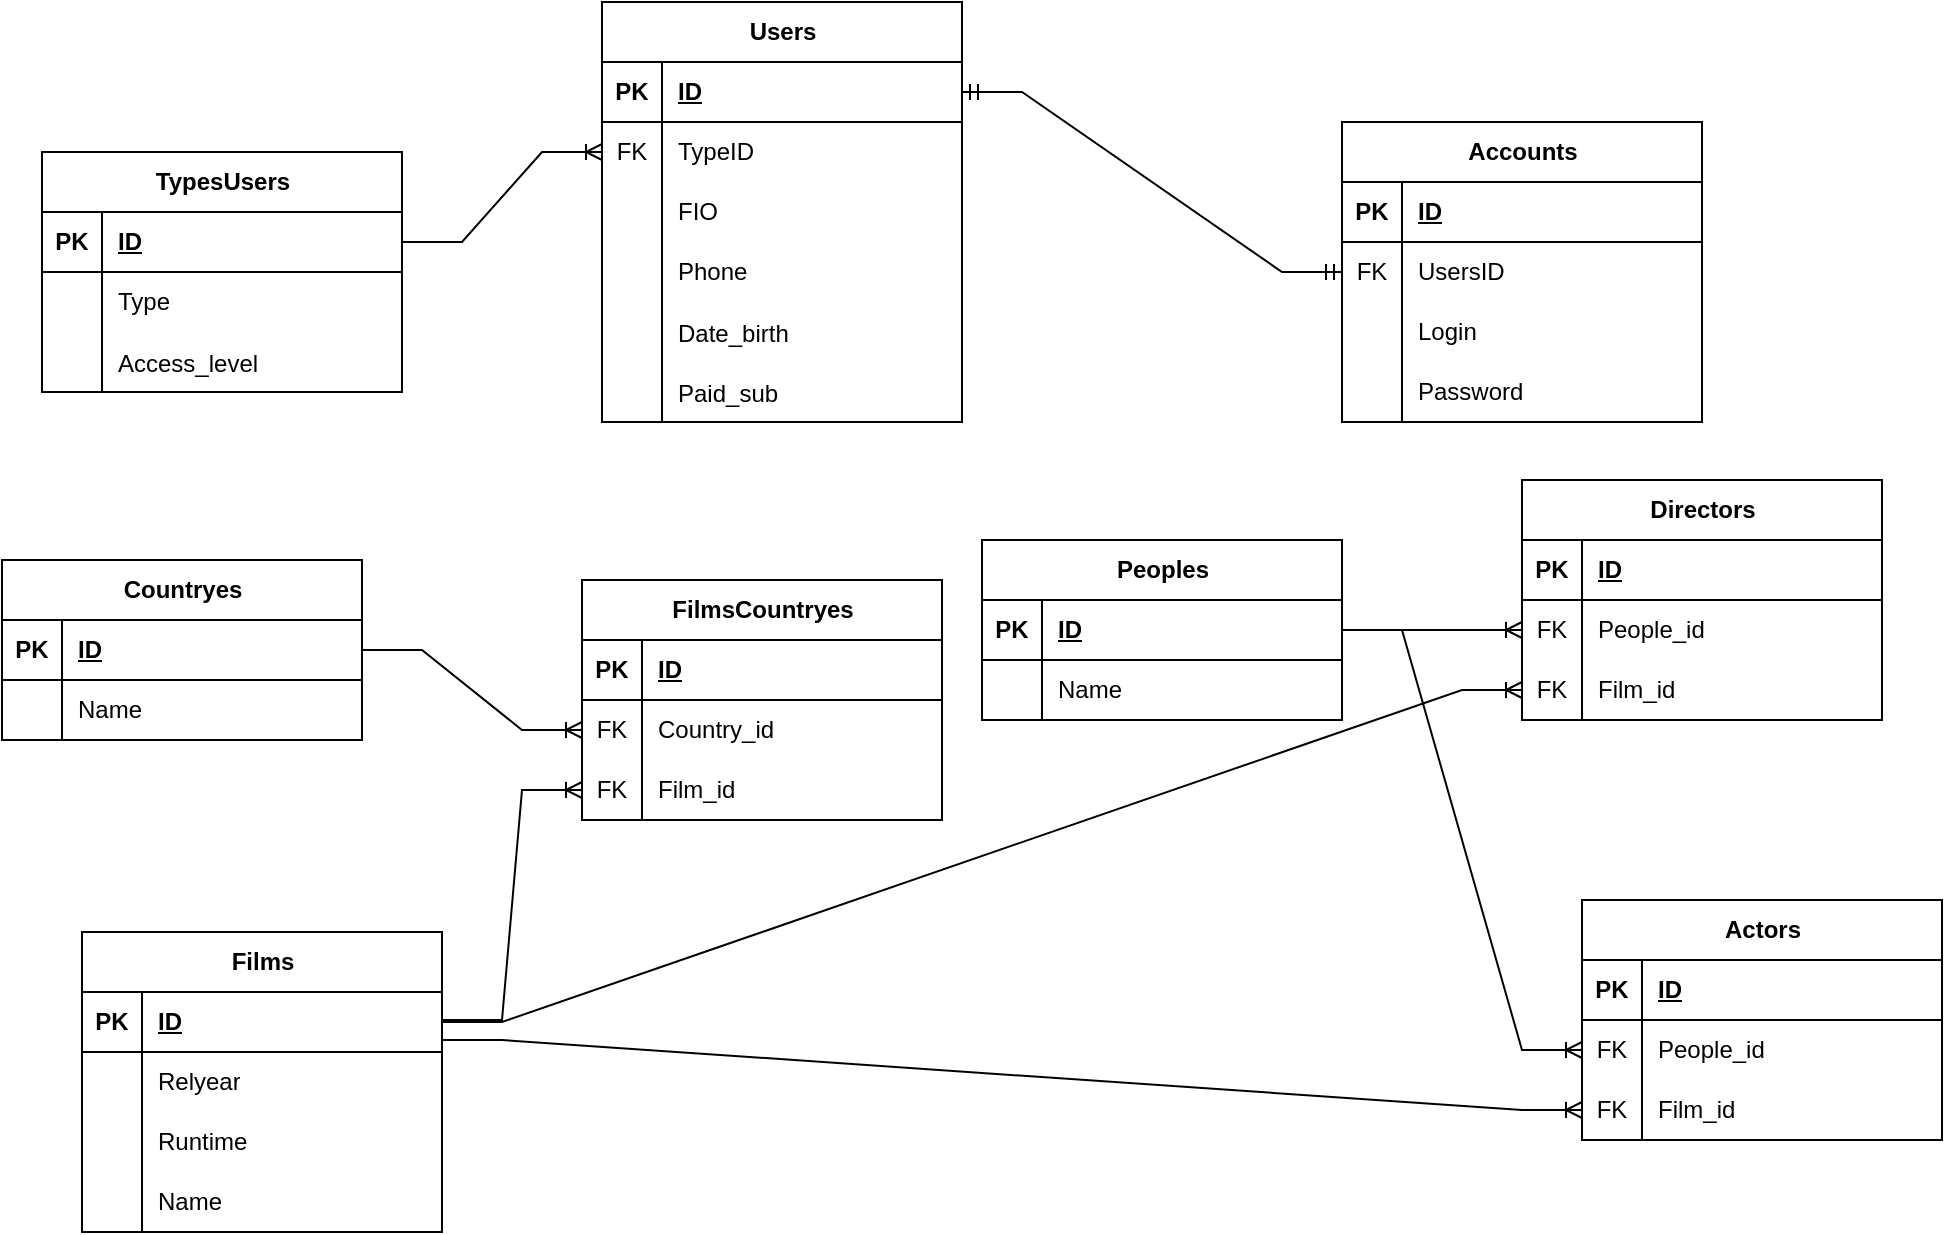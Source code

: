 <mxfile version="22.0.6" type="github">
  <diagram name="Страница — 1" id="HOmjzuUFea5_gv28tBIr">
    <mxGraphModel dx="1829" dy="2921" grid="1" gridSize="10" guides="1" tooltips="1" connect="1" arrows="1" fold="1" page="1" pageScale="1" pageWidth="827" pageHeight="1169" math="0" shadow="0">
      <root>
        <mxCell id="0" />
        <mxCell id="1" parent="0" />
        <mxCell id="DjlAbcjZIZ8MGseLr8q5-1" value="Users" style="shape=table;startSize=30;container=1;collapsible=1;childLayout=tableLayout;fixedRows=1;rowLines=0;fontStyle=1;align=center;resizeLast=1;html=1;" parent="1" vertex="1">
          <mxGeometry x="230" y="-1199" width="180" height="210" as="geometry" />
        </mxCell>
        <mxCell id="DjlAbcjZIZ8MGseLr8q5-2" value="" style="shape=tableRow;horizontal=0;startSize=0;swimlaneHead=0;swimlaneBody=0;fillColor=none;collapsible=0;dropTarget=0;points=[[0,0.5],[1,0.5]];portConstraint=eastwest;top=0;left=0;right=0;bottom=1;" parent="DjlAbcjZIZ8MGseLr8q5-1" vertex="1">
          <mxGeometry y="30" width="180" height="30" as="geometry" />
        </mxCell>
        <mxCell id="DjlAbcjZIZ8MGseLr8q5-3" value="PK" style="shape=partialRectangle;connectable=0;fillColor=none;top=0;left=0;bottom=0;right=0;fontStyle=1;overflow=hidden;whiteSpace=wrap;html=1;" parent="DjlAbcjZIZ8MGseLr8q5-2" vertex="1">
          <mxGeometry width="30" height="30" as="geometry">
            <mxRectangle width="30" height="30" as="alternateBounds" />
          </mxGeometry>
        </mxCell>
        <mxCell id="DjlAbcjZIZ8MGseLr8q5-4" value="ID" style="shape=partialRectangle;connectable=0;fillColor=none;top=0;left=0;bottom=0;right=0;align=left;spacingLeft=6;fontStyle=5;overflow=hidden;whiteSpace=wrap;html=1;" parent="DjlAbcjZIZ8MGseLr8q5-2" vertex="1">
          <mxGeometry x="30" width="150" height="30" as="geometry">
            <mxRectangle width="150" height="30" as="alternateBounds" />
          </mxGeometry>
        </mxCell>
        <mxCell id="DjlAbcjZIZ8MGseLr8q5-66" value="" style="shape=tableRow;horizontal=0;startSize=0;swimlaneHead=0;swimlaneBody=0;fillColor=none;collapsible=0;dropTarget=0;points=[[0,0.5],[1,0.5]];portConstraint=eastwest;top=0;left=0;right=0;bottom=0;" parent="DjlAbcjZIZ8MGseLr8q5-1" vertex="1">
          <mxGeometry y="60" width="180" height="30" as="geometry" />
        </mxCell>
        <mxCell id="DjlAbcjZIZ8MGseLr8q5-67" value="FK" style="shape=partialRectangle;connectable=0;fillColor=none;top=0;left=0;bottom=0;right=0;fontStyle=0;overflow=hidden;whiteSpace=wrap;html=1;" parent="DjlAbcjZIZ8MGseLr8q5-66" vertex="1">
          <mxGeometry width="30" height="30" as="geometry">
            <mxRectangle width="30" height="30" as="alternateBounds" />
          </mxGeometry>
        </mxCell>
        <mxCell id="DjlAbcjZIZ8MGseLr8q5-68" value="TypeID" style="shape=partialRectangle;connectable=0;fillColor=none;top=0;left=0;bottom=0;right=0;align=left;spacingLeft=6;fontStyle=0;overflow=hidden;whiteSpace=wrap;html=1;" parent="DjlAbcjZIZ8MGseLr8q5-66" vertex="1">
          <mxGeometry x="30" width="150" height="30" as="geometry">
            <mxRectangle width="150" height="30" as="alternateBounds" />
          </mxGeometry>
        </mxCell>
        <mxCell id="DjlAbcjZIZ8MGseLr8q5-8" value="" style="shape=tableRow;horizontal=0;startSize=0;swimlaneHead=0;swimlaneBody=0;fillColor=none;collapsible=0;dropTarget=0;points=[[0,0.5],[1,0.5]];portConstraint=eastwest;top=0;left=0;right=0;bottom=0;" parent="DjlAbcjZIZ8MGseLr8q5-1" vertex="1">
          <mxGeometry y="90" width="180" height="30" as="geometry" />
        </mxCell>
        <mxCell id="DjlAbcjZIZ8MGseLr8q5-9" value="" style="shape=partialRectangle;connectable=0;fillColor=none;top=0;left=0;bottom=0;right=0;editable=1;overflow=hidden;whiteSpace=wrap;html=1;" parent="DjlAbcjZIZ8MGseLr8q5-8" vertex="1">
          <mxGeometry width="30" height="30" as="geometry">
            <mxRectangle width="30" height="30" as="alternateBounds" />
          </mxGeometry>
        </mxCell>
        <mxCell id="DjlAbcjZIZ8MGseLr8q5-10" value="FIO" style="shape=partialRectangle;connectable=0;fillColor=none;top=0;left=0;bottom=0;right=0;align=left;spacingLeft=6;overflow=hidden;whiteSpace=wrap;html=1;" parent="DjlAbcjZIZ8MGseLr8q5-8" vertex="1">
          <mxGeometry x="30" width="150" height="30" as="geometry">
            <mxRectangle width="150" height="30" as="alternateBounds" />
          </mxGeometry>
        </mxCell>
        <mxCell id="DjlAbcjZIZ8MGseLr8q5-11" value="" style="shape=tableRow;horizontal=0;startSize=0;swimlaneHead=0;swimlaneBody=0;fillColor=none;collapsible=0;dropTarget=0;points=[[0,0.5],[1,0.5]];portConstraint=eastwest;top=0;left=0;right=0;bottom=0;" parent="DjlAbcjZIZ8MGseLr8q5-1" vertex="1">
          <mxGeometry y="120" width="180" height="30" as="geometry" />
        </mxCell>
        <mxCell id="DjlAbcjZIZ8MGseLr8q5-12" value="" style="shape=partialRectangle;connectable=0;fillColor=none;top=0;left=0;bottom=0;right=0;editable=1;overflow=hidden;whiteSpace=wrap;html=1;" parent="DjlAbcjZIZ8MGseLr8q5-11" vertex="1">
          <mxGeometry width="30" height="30" as="geometry">
            <mxRectangle width="30" height="30" as="alternateBounds" />
          </mxGeometry>
        </mxCell>
        <mxCell id="DjlAbcjZIZ8MGseLr8q5-13" value="Phone" style="shape=partialRectangle;connectable=0;fillColor=none;top=0;left=0;bottom=0;right=0;align=left;spacingLeft=6;overflow=hidden;whiteSpace=wrap;html=1;" parent="DjlAbcjZIZ8MGseLr8q5-11" vertex="1">
          <mxGeometry x="30" width="150" height="30" as="geometry">
            <mxRectangle width="150" height="30" as="alternateBounds" />
          </mxGeometry>
        </mxCell>
        <mxCell id="DjlAbcjZIZ8MGseLr8q5-14" value="" style="shape=tableRow;horizontal=0;startSize=0;swimlaneHead=0;swimlaneBody=0;fillColor=none;collapsible=0;dropTarget=0;points=[[0,0.5],[1,0.5]];portConstraint=eastwest;top=0;left=0;right=0;bottom=0;" parent="DjlAbcjZIZ8MGseLr8q5-1" vertex="1">
          <mxGeometry y="150" width="180" height="30" as="geometry" />
        </mxCell>
        <mxCell id="DjlAbcjZIZ8MGseLr8q5-15" value="" style="shape=partialRectangle;connectable=0;fillColor=none;top=0;left=0;bottom=0;right=0;editable=1;overflow=hidden;" parent="DjlAbcjZIZ8MGseLr8q5-14" vertex="1">
          <mxGeometry width="30" height="30" as="geometry">
            <mxRectangle width="30" height="30" as="alternateBounds" />
          </mxGeometry>
        </mxCell>
        <mxCell id="DjlAbcjZIZ8MGseLr8q5-16" value="Date_birth" style="shape=partialRectangle;connectable=0;fillColor=none;top=0;left=0;bottom=0;right=0;align=left;spacingLeft=6;overflow=hidden;" parent="DjlAbcjZIZ8MGseLr8q5-14" vertex="1">
          <mxGeometry x="30" width="150" height="30" as="geometry">
            <mxRectangle width="150" height="30" as="alternateBounds" />
          </mxGeometry>
        </mxCell>
        <mxCell id="DjlAbcjZIZ8MGseLr8q5-69" value="" style="shape=tableRow;horizontal=0;startSize=0;swimlaneHead=0;swimlaneBody=0;fillColor=none;collapsible=0;dropTarget=0;points=[[0,0.5],[1,0.5]];portConstraint=eastwest;top=0;left=0;right=0;bottom=0;" parent="DjlAbcjZIZ8MGseLr8q5-1" vertex="1">
          <mxGeometry y="180" width="180" height="30" as="geometry" />
        </mxCell>
        <mxCell id="DjlAbcjZIZ8MGseLr8q5-70" value="" style="shape=partialRectangle;connectable=0;fillColor=none;top=0;left=0;bottom=0;right=0;editable=1;overflow=hidden;" parent="DjlAbcjZIZ8MGseLr8q5-69" vertex="1">
          <mxGeometry width="30" height="30" as="geometry">
            <mxRectangle width="30" height="30" as="alternateBounds" />
          </mxGeometry>
        </mxCell>
        <mxCell id="DjlAbcjZIZ8MGseLr8q5-71" value="Paid_sub" style="shape=partialRectangle;connectable=0;fillColor=none;top=0;left=0;bottom=0;right=0;align=left;spacingLeft=6;overflow=hidden;" parent="DjlAbcjZIZ8MGseLr8q5-69" vertex="1">
          <mxGeometry x="30" width="150" height="30" as="geometry">
            <mxRectangle width="150" height="30" as="alternateBounds" />
          </mxGeometry>
        </mxCell>
        <mxCell id="DjlAbcjZIZ8MGseLr8q5-17" value="TypesUsers" style="shape=table;startSize=30;container=1;collapsible=1;childLayout=tableLayout;fixedRows=1;rowLines=0;fontStyle=1;align=center;resizeLast=1;html=1;" parent="1" vertex="1">
          <mxGeometry x="-50" y="-1124" width="180" height="120" as="geometry" />
        </mxCell>
        <mxCell id="DjlAbcjZIZ8MGseLr8q5-18" value="" style="shape=tableRow;horizontal=0;startSize=0;swimlaneHead=0;swimlaneBody=0;fillColor=none;collapsible=0;dropTarget=0;points=[[0,0.5],[1,0.5]];portConstraint=eastwest;top=0;left=0;right=0;bottom=1;" parent="DjlAbcjZIZ8MGseLr8q5-17" vertex="1">
          <mxGeometry y="30" width="180" height="30" as="geometry" />
        </mxCell>
        <mxCell id="DjlAbcjZIZ8MGseLr8q5-19" value="PK" style="shape=partialRectangle;connectable=0;fillColor=none;top=0;left=0;bottom=0;right=0;fontStyle=1;overflow=hidden;whiteSpace=wrap;html=1;" parent="DjlAbcjZIZ8MGseLr8q5-18" vertex="1">
          <mxGeometry width="30" height="30" as="geometry">
            <mxRectangle width="30" height="30" as="alternateBounds" />
          </mxGeometry>
        </mxCell>
        <mxCell id="DjlAbcjZIZ8MGseLr8q5-20" value="ID" style="shape=partialRectangle;connectable=0;fillColor=none;top=0;left=0;bottom=0;right=0;align=left;spacingLeft=6;fontStyle=5;overflow=hidden;whiteSpace=wrap;html=1;" parent="DjlAbcjZIZ8MGseLr8q5-18" vertex="1">
          <mxGeometry x="30" width="150" height="30" as="geometry">
            <mxRectangle width="150" height="30" as="alternateBounds" />
          </mxGeometry>
        </mxCell>
        <mxCell id="DjlAbcjZIZ8MGseLr8q5-21" value="" style="shape=tableRow;horizontal=0;startSize=0;swimlaneHead=0;swimlaneBody=0;fillColor=none;collapsible=0;dropTarget=0;points=[[0,0.5],[1,0.5]];portConstraint=eastwest;top=0;left=0;right=0;bottom=0;" parent="DjlAbcjZIZ8MGseLr8q5-17" vertex="1">
          <mxGeometry y="60" width="180" height="30" as="geometry" />
        </mxCell>
        <mxCell id="DjlAbcjZIZ8MGseLr8q5-22" value="" style="shape=partialRectangle;connectable=0;fillColor=none;top=0;left=0;bottom=0;right=0;editable=1;overflow=hidden;whiteSpace=wrap;html=1;" parent="DjlAbcjZIZ8MGseLr8q5-21" vertex="1">
          <mxGeometry width="30" height="30" as="geometry">
            <mxRectangle width="30" height="30" as="alternateBounds" />
          </mxGeometry>
        </mxCell>
        <mxCell id="DjlAbcjZIZ8MGseLr8q5-23" value="Type" style="shape=partialRectangle;connectable=0;fillColor=none;top=0;left=0;bottom=0;right=0;align=left;spacingLeft=6;overflow=hidden;whiteSpace=wrap;html=1;" parent="DjlAbcjZIZ8MGseLr8q5-21" vertex="1">
          <mxGeometry x="30" width="150" height="30" as="geometry">
            <mxRectangle width="150" height="30" as="alternateBounds" />
          </mxGeometry>
        </mxCell>
        <mxCell id="DjlAbcjZIZ8MGseLr8q5-60" value="" style="shape=tableRow;horizontal=0;startSize=0;swimlaneHead=0;swimlaneBody=0;fillColor=none;collapsible=0;dropTarget=0;points=[[0,0.5],[1,0.5]];portConstraint=eastwest;top=0;left=0;right=0;bottom=0;" parent="DjlAbcjZIZ8MGseLr8q5-17" vertex="1">
          <mxGeometry y="90" width="180" height="30" as="geometry" />
        </mxCell>
        <mxCell id="DjlAbcjZIZ8MGseLr8q5-61" value="" style="shape=partialRectangle;connectable=0;fillColor=none;top=0;left=0;bottom=0;right=0;editable=1;overflow=hidden;" parent="DjlAbcjZIZ8MGseLr8q5-60" vertex="1">
          <mxGeometry width="30" height="30" as="geometry">
            <mxRectangle width="30" height="30" as="alternateBounds" />
          </mxGeometry>
        </mxCell>
        <mxCell id="DjlAbcjZIZ8MGseLr8q5-62" value="Access_level" style="shape=partialRectangle;connectable=0;fillColor=none;top=0;left=0;bottom=0;right=0;align=left;spacingLeft=6;overflow=hidden;" parent="DjlAbcjZIZ8MGseLr8q5-60" vertex="1">
          <mxGeometry x="30" width="150" height="30" as="geometry">
            <mxRectangle width="150" height="30" as="alternateBounds" />
          </mxGeometry>
        </mxCell>
        <mxCell id="DjlAbcjZIZ8MGseLr8q5-30" value="Accounts" style="shape=table;startSize=30;container=1;collapsible=1;childLayout=tableLayout;fixedRows=1;rowLines=0;fontStyle=1;align=center;resizeLast=1;html=1;" parent="1" vertex="1">
          <mxGeometry x="600" y="-1139" width="180" height="150" as="geometry" />
        </mxCell>
        <mxCell id="DjlAbcjZIZ8MGseLr8q5-31" value="" style="shape=tableRow;horizontal=0;startSize=0;swimlaneHead=0;swimlaneBody=0;fillColor=none;collapsible=0;dropTarget=0;points=[[0,0.5],[1,0.5]];portConstraint=eastwest;top=0;left=0;right=0;bottom=1;" parent="DjlAbcjZIZ8MGseLr8q5-30" vertex="1">
          <mxGeometry y="30" width="180" height="30" as="geometry" />
        </mxCell>
        <mxCell id="DjlAbcjZIZ8MGseLr8q5-32" value="PK" style="shape=partialRectangle;connectable=0;fillColor=none;top=0;left=0;bottom=0;right=0;fontStyle=1;overflow=hidden;whiteSpace=wrap;html=1;" parent="DjlAbcjZIZ8MGseLr8q5-31" vertex="1">
          <mxGeometry width="30" height="30" as="geometry">
            <mxRectangle width="30" height="30" as="alternateBounds" />
          </mxGeometry>
        </mxCell>
        <mxCell id="DjlAbcjZIZ8MGseLr8q5-33" value="ID" style="shape=partialRectangle;connectable=0;fillColor=none;top=0;left=0;bottom=0;right=0;align=left;spacingLeft=6;fontStyle=5;overflow=hidden;whiteSpace=wrap;html=1;" parent="DjlAbcjZIZ8MGseLr8q5-31" vertex="1">
          <mxGeometry x="30" width="150" height="30" as="geometry">
            <mxRectangle width="150" height="30" as="alternateBounds" />
          </mxGeometry>
        </mxCell>
        <mxCell id="DjlAbcjZIZ8MGseLr8q5-63" value="" style="shape=tableRow;horizontal=0;startSize=0;swimlaneHead=0;swimlaneBody=0;fillColor=none;collapsible=0;dropTarget=0;points=[[0,0.5],[1,0.5]];portConstraint=eastwest;top=0;left=0;right=0;bottom=0;" parent="DjlAbcjZIZ8MGseLr8q5-30" vertex="1">
          <mxGeometry y="60" width="180" height="30" as="geometry" />
        </mxCell>
        <mxCell id="DjlAbcjZIZ8MGseLr8q5-64" value="FK" style="shape=partialRectangle;connectable=0;fillColor=none;top=0;left=0;bottom=0;right=0;fontStyle=0;overflow=hidden;whiteSpace=wrap;html=1;" parent="DjlAbcjZIZ8MGseLr8q5-63" vertex="1">
          <mxGeometry width="30" height="30" as="geometry">
            <mxRectangle width="30" height="30" as="alternateBounds" />
          </mxGeometry>
        </mxCell>
        <mxCell id="DjlAbcjZIZ8MGseLr8q5-65" value="UsersID" style="shape=partialRectangle;connectable=0;fillColor=none;top=0;left=0;bottom=0;right=0;align=left;spacingLeft=6;fontStyle=0;overflow=hidden;whiteSpace=wrap;html=1;" parent="DjlAbcjZIZ8MGseLr8q5-63" vertex="1">
          <mxGeometry x="30" width="150" height="30" as="geometry">
            <mxRectangle width="150" height="30" as="alternateBounds" />
          </mxGeometry>
        </mxCell>
        <mxCell id="DjlAbcjZIZ8MGseLr8q5-37" value="" style="shape=tableRow;horizontal=0;startSize=0;swimlaneHead=0;swimlaneBody=0;fillColor=none;collapsible=0;dropTarget=0;points=[[0,0.5],[1,0.5]];portConstraint=eastwest;top=0;left=0;right=0;bottom=0;" parent="DjlAbcjZIZ8MGseLr8q5-30" vertex="1">
          <mxGeometry y="90" width="180" height="30" as="geometry" />
        </mxCell>
        <mxCell id="DjlAbcjZIZ8MGseLr8q5-38" value="" style="shape=partialRectangle;connectable=0;fillColor=none;top=0;left=0;bottom=0;right=0;editable=1;overflow=hidden;whiteSpace=wrap;html=1;" parent="DjlAbcjZIZ8MGseLr8q5-37" vertex="1">
          <mxGeometry width="30" height="30" as="geometry">
            <mxRectangle width="30" height="30" as="alternateBounds" />
          </mxGeometry>
        </mxCell>
        <mxCell id="DjlAbcjZIZ8MGseLr8q5-39" value="Login" style="shape=partialRectangle;connectable=0;fillColor=none;top=0;left=0;bottom=0;right=0;align=left;spacingLeft=6;overflow=hidden;whiteSpace=wrap;html=1;" parent="DjlAbcjZIZ8MGseLr8q5-37" vertex="1">
          <mxGeometry x="30" width="150" height="30" as="geometry">
            <mxRectangle width="150" height="30" as="alternateBounds" />
          </mxGeometry>
        </mxCell>
        <mxCell id="DjlAbcjZIZ8MGseLr8q5-40" value="" style="shape=tableRow;horizontal=0;startSize=0;swimlaneHead=0;swimlaneBody=0;fillColor=none;collapsible=0;dropTarget=0;points=[[0,0.5],[1,0.5]];portConstraint=eastwest;top=0;left=0;right=0;bottom=0;" parent="DjlAbcjZIZ8MGseLr8q5-30" vertex="1">
          <mxGeometry y="120" width="180" height="30" as="geometry" />
        </mxCell>
        <mxCell id="DjlAbcjZIZ8MGseLr8q5-41" value="" style="shape=partialRectangle;connectable=0;fillColor=none;top=0;left=0;bottom=0;right=0;editable=1;overflow=hidden;whiteSpace=wrap;html=1;" parent="DjlAbcjZIZ8MGseLr8q5-40" vertex="1">
          <mxGeometry width="30" height="30" as="geometry">
            <mxRectangle width="30" height="30" as="alternateBounds" />
          </mxGeometry>
        </mxCell>
        <mxCell id="DjlAbcjZIZ8MGseLr8q5-42" value="Password" style="shape=partialRectangle;connectable=0;fillColor=none;top=0;left=0;bottom=0;right=0;align=left;spacingLeft=6;overflow=hidden;whiteSpace=wrap;html=1;" parent="DjlAbcjZIZ8MGseLr8q5-40" vertex="1">
          <mxGeometry x="30" width="150" height="30" as="geometry">
            <mxRectangle width="150" height="30" as="alternateBounds" />
          </mxGeometry>
        </mxCell>
        <mxCell id="g-aln8qgU5_gwGmtLtAs-1" value="Films" style="shape=table;startSize=30;container=1;collapsible=1;childLayout=tableLayout;fixedRows=1;rowLines=0;fontStyle=1;align=center;resizeLast=1;html=1;" vertex="1" parent="1">
          <mxGeometry x="-30" y="-734" width="180" height="150" as="geometry" />
        </mxCell>
        <mxCell id="g-aln8qgU5_gwGmtLtAs-2" value="" style="shape=tableRow;horizontal=0;startSize=0;swimlaneHead=0;swimlaneBody=0;fillColor=none;collapsible=0;dropTarget=0;points=[[0,0.5],[1,0.5]];portConstraint=eastwest;top=0;left=0;right=0;bottom=1;" vertex="1" parent="g-aln8qgU5_gwGmtLtAs-1">
          <mxGeometry y="30" width="180" height="30" as="geometry" />
        </mxCell>
        <mxCell id="g-aln8qgU5_gwGmtLtAs-3" value="PK" style="shape=partialRectangle;connectable=0;fillColor=none;top=0;left=0;bottom=0;right=0;fontStyle=1;overflow=hidden;whiteSpace=wrap;html=1;" vertex="1" parent="g-aln8qgU5_gwGmtLtAs-2">
          <mxGeometry width="30" height="30" as="geometry">
            <mxRectangle width="30" height="30" as="alternateBounds" />
          </mxGeometry>
        </mxCell>
        <mxCell id="g-aln8qgU5_gwGmtLtAs-4" value="ID" style="shape=partialRectangle;connectable=0;fillColor=none;top=0;left=0;bottom=0;right=0;align=left;spacingLeft=6;fontStyle=5;overflow=hidden;whiteSpace=wrap;html=1;" vertex="1" parent="g-aln8qgU5_gwGmtLtAs-2">
          <mxGeometry x="30" width="150" height="30" as="geometry">
            <mxRectangle width="150" height="30" as="alternateBounds" />
          </mxGeometry>
        </mxCell>
        <mxCell id="g-aln8qgU5_gwGmtLtAs-5" value="" style="shape=tableRow;horizontal=0;startSize=0;swimlaneHead=0;swimlaneBody=0;fillColor=none;collapsible=0;dropTarget=0;points=[[0,0.5],[1,0.5]];portConstraint=eastwest;top=0;left=0;right=0;bottom=0;" vertex="1" parent="g-aln8qgU5_gwGmtLtAs-1">
          <mxGeometry y="60" width="180" height="30" as="geometry" />
        </mxCell>
        <mxCell id="g-aln8qgU5_gwGmtLtAs-6" value="" style="shape=partialRectangle;connectable=0;fillColor=none;top=0;left=0;bottom=0;right=0;editable=1;overflow=hidden;whiteSpace=wrap;html=1;" vertex="1" parent="g-aln8qgU5_gwGmtLtAs-5">
          <mxGeometry width="30" height="30" as="geometry">
            <mxRectangle width="30" height="30" as="alternateBounds" />
          </mxGeometry>
        </mxCell>
        <mxCell id="g-aln8qgU5_gwGmtLtAs-7" value="Relyear" style="shape=partialRectangle;connectable=0;fillColor=none;top=0;left=0;bottom=0;right=0;align=left;spacingLeft=6;overflow=hidden;whiteSpace=wrap;html=1;" vertex="1" parent="g-aln8qgU5_gwGmtLtAs-5">
          <mxGeometry x="30" width="150" height="30" as="geometry">
            <mxRectangle width="150" height="30" as="alternateBounds" />
          </mxGeometry>
        </mxCell>
        <mxCell id="g-aln8qgU5_gwGmtLtAs-8" value="" style="shape=tableRow;horizontal=0;startSize=0;swimlaneHead=0;swimlaneBody=0;fillColor=none;collapsible=0;dropTarget=0;points=[[0,0.5],[1,0.5]];portConstraint=eastwest;top=0;left=0;right=0;bottom=0;" vertex="1" parent="g-aln8qgU5_gwGmtLtAs-1">
          <mxGeometry y="90" width="180" height="30" as="geometry" />
        </mxCell>
        <mxCell id="g-aln8qgU5_gwGmtLtAs-9" value="" style="shape=partialRectangle;connectable=0;fillColor=none;top=0;left=0;bottom=0;right=0;editable=1;overflow=hidden;whiteSpace=wrap;html=1;" vertex="1" parent="g-aln8qgU5_gwGmtLtAs-8">
          <mxGeometry width="30" height="30" as="geometry">
            <mxRectangle width="30" height="30" as="alternateBounds" />
          </mxGeometry>
        </mxCell>
        <mxCell id="g-aln8qgU5_gwGmtLtAs-10" value="Runtime" style="shape=partialRectangle;connectable=0;fillColor=none;top=0;left=0;bottom=0;right=0;align=left;spacingLeft=6;overflow=hidden;whiteSpace=wrap;html=1;" vertex="1" parent="g-aln8qgU5_gwGmtLtAs-8">
          <mxGeometry x="30" width="150" height="30" as="geometry">
            <mxRectangle width="150" height="30" as="alternateBounds" />
          </mxGeometry>
        </mxCell>
        <mxCell id="g-aln8qgU5_gwGmtLtAs-11" value="" style="shape=tableRow;horizontal=0;startSize=0;swimlaneHead=0;swimlaneBody=0;fillColor=none;collapsible=0;dropTarget=0;points=[[0,0.5],[1,0.5]];portConstraint=eastwest;top=0;left=0;right=0;bottom=0;" vertex="1" parent="g-aln8qgU5_gwGmtLtAs-1">
          <mxGeometry y="120" width="180" height="30" as="geometry" />
        </mxCell>
        <mxCell id="g-aln8qgU5_gwGmtLtAs-12" value="" style="shape=partialRectangle;connectable=0;fillColor=none;top=0;left=0;bottom=0;right=0;editable=1;overflow=hidden;whiteSpace=wrap;html=1;" vertex="1" parent="g-aln8qgU5_gwGmtLtAs-11">
          <mxGeometry width="30" height="30" as="geometry">
            <mxRectangle width="30" height="30" as="alternateBounds" />
          </mxGeometry>
        </mxCell>
        <mxCell id="g-aln8qgU5_gwGmtLtAs-13" value="Name" style="shape=partialRectangle;connectable=0;fillColor=none;top=0;left=0;bottom=0;right=0;align=left;spacingLeft=6;overflow=hidden;whiteSpace=wrap;html=1;" vertex="1" parent="g-aln8qgU5_gwGmtLtAs-11">
          <mxGeometry x="30" width="150" height="30" as="geometry">
            <mxRectangle width="150" height="30" as="alternateBounds" />
          </mxGeometry>
        </mxCell>
        <mxCell id="g-aln8qgU5_gwGmtLtAs-17" value="Countryes" style="shape=table;startSize=30;container=1;collapsible=1;childLayout=tableLayout;fixedRows=1;rowLines=0;fontStyle=1;align=center;resizeLast=1;html=1;" vertex="1" parent="1">
          <mxGeometry x="-70" y="-920" width="180" height="90" as="geometry" />
        </mxCell>
        <mxCell id="g-aln8qgU5_gwGmtLtAs-18" value="" style="shape=tableRow;horizontal=0;startSize=0;swimlaneHead=0;swimlaneBody=0;fillColor=none;collapsible=0;dropTarget=0;points=[[0,0.5],[1,0.5]];portConstraint=eastwest;top=0;left=0;right=0;bottom=1;" vertex="1" parent="g-aln8qgU5_gwGmtLtAs-17">
          <mxGeometry y="30" width="180" height="30" as="geometry" />
        </mxCell>
        <mxCell id="g-aln8qgU5_gwGmtLtAs-19" value="PK" style="shape=partialRectangle;connectable=0;fillColor=none;top=0;left=0;bottom=0;right=0;fontStyle=1;overflow=hidden;whiteSpace=wrap;html=1;" vertex="1" parent="g-aln8qgU5_gwGmtLtAs-18">
          <mxGeometry width="30" height="30" as="geometry">
            <mxRectangle width="30" height="30" as="alternateBounds" />
          </mxGeometry>
        </mxCell>
        <mxCell id="g-aln8qgU5_gwGmtLtAs-20" value="ID" style="shape=partialRectangle;connectable=0;fillColor=none;top=0;left=0;bottom=0;right=0;align=left;spacingLeft=6;fontStyle=5;overflow=hidden;whiteSpace=wrap;html=1;" vertex="1" parent="g-aln8qgU5_gwGmtLtAs-18">
          <mxGeometry x="30" width="150" height="30" as="geometry">
            <mxRectangle width="150" height="30" as="alternateBounds" />
          </mxGeometry>
        </mxCell>
        <mxCell id="g-aln8qgU5_gwGmtLtAs-21" value="" style="shape=tableRow;horizontal=0;startSize=0;swimlaneHead=0;swimlaneBody=0;fillColor=none;collapsible=0;dropTarget=0;points=[[0,0.5],[1,0.5]];portConstraint=eastwest;top=0;left=0;right=0;bottom=0;" vertex="1" parent="g-aln8qgU5_gwGmtLtAs-17">
          <mxGeometry y="60" width="180" height="30" as="geometry" />
        </mxCell>
        <mxCell id="g-aln8qgU5_gwGmtLtAs-22" value="" style="shape=partialRectangle;connectable=0;fillColor=none;top=0;left=0;bottom=0;right=0;editable=1;overflow=hidden;whiteSpace=wrap;html=1;" vertex="1" parent="g-aln8qgU5_gwGmtLtAs-21">
          <mxGeometry width="30" height="30" as="geometry">
            <mxRectangle width="30" height="30" as="alternateBounds" />
          </mxGeometry>
        </mxCell>
        <mxCell id="g-aln8qgU5_gwGmtLtAs-23" value="Name" style="shape=partialRectangle;connectable=0;fillColor=none;top=0;left=0;bottom=0;right=0;align=left;spacingLeft=6;overflow=hidden;whiteSpace=wrap;html=1;" vertex="1" parent="g-aln8qgU5_gwGmtLtAs-21">
          <mxGeometry x="30" width="150" height="30" as="geometry">
            <mxRectangle width="150" height="30" as="alternateBounds" />
          </mxGeometry>
        </mxCell>
        <mxCell id="g-aln8qgU5_gwGmtLtAs-30" value="FilmsCountryes" style="shape=table;startSize=30;container=1;collapsible=1;childLayout=tableLayout;fixedRows=1;rowLines=0;fontStyle=1;align=center;resizeLast=1;html=1;" vertex="1" parent="1">
          <mxGeometry x="220" y="-910" width="180" height="120" as="geometry" />
        </mxCell>
        <mxCell id="g-aln8qgU5_gwGmtLtAs-31" value="" style="shape=tableRow;horizontal=0;startSize=0;swimlaneHead=0;swimlaneBody=0;fillColor=none;collapsible=0;dropTarget=0;points=[[0,0.5],[1,0.5]];portConstraint=eastwest;top=0;left=0;right=0;bottom=1;" vertex="1" parent="g-aln8qgU5_gwGmtLtAs-30">
          <mxGeometry y="30" width="180" height="30" as="geometry" />
        </mxCell>
        <mxCell id="g-aln8qgU5_gwGmtLtAs-32" value="PK" style="shape=partialRectangle;connectable=0;fillColor=none;top=0;left=0;bottom=0;right=0;fontStyle=1;overflow=hidden;whiteSpace=wrap;html=1;" vertex="1" parent="g-aln8qgU5_gwGmtLtAs-31">
          <mxGeometry width="30" height="30" as="geometry">
            <mxRectangle width="30" height="30" as="alternateBounds" />
          </mxGeometry>
        </mxCell>
        <mxCell id="g-aln8qgU5_gwGmtLtAs-33" value="ID" style="shape=partialRectangle;connectable=0;fillColor=none;top=0;left=0;bottom=0;right=0;align=left;spacingLeft=6;fontStyle=5;overflow=hidden;whiteSpace=wrap;html=1;" vertex="1" parent="g-aln8qgU5_gwGmtLtAs-31">
          <mxGeometry x="30" width="150" height="30" as="geometry">
            <mxRectangle width="150" height="30" as="alternateBounds" />
          </mxGeometry>
        </mxCell>
        <mxCell id="g-aln8qgU5_gwGmtLtAs-90" value="" style="shape=tableRow;horizontal=0;startSize=0;swimlaneHead=0;swimlaneBody=0;fillColor=none;collapsible=0;dropTarget=0;points=[[0,0.5],[1,0.5]];portConstraint=eastwest;top=0;left=0;right=0;bottom=0;" vertex="1" parent="g-aln8qgU5_gwGmtLtAs-30">
          <mxGeometry y="60" width="180" height="30" as="geometry" />
        </mxCell>
        <mxCell id="g-aln8qgU5_gwGmtLtAs-91" value="FK" style="shape=partialRectangle;connectable=0;fillColor=none;top=0;left=0;bottom=0;right=0;fontStyle=0;overflow=hidden;whiteSpace=wrap;html=1;" vertex="1" parent="g-aln8qgU5_gwGmtLtAs-90">
          <mxGeometry width="30" height="30" as="geometry">
            <mxRectangle width="30" height="30" as="alternateBounds" />
          </mxGeometry>
        </mxCell>
        <mxCell id="g-aln8qgU5_gwGmtLtAs-92" value="Country_id" style="shape=partialRectangle;connectable=0;fillColor=none;top=0;left=0;bottom=0;right=0;align=left;spacingLeft=6;fontStyle=0;overflow=hidden;whiteSpace=wrap;html=1;" vertex="1" parent="g-aln8qgU5_gwGmtLtAs-90">
          <mxGeometry x="30" width="150" height="30" as="geometry">
            <mxRectangle width="150" height="30" as="alternateBounds" />
          </mxGeometry>
        </mxCell>
        <mxCell id="g-aln8qgU5_gwGmtLtAs-98" value="" style="shape=tableRow;horizontal=0;startSize=0;swimlaneHead=0;swimlaneBody=0;fillColor=none;collapsible=0;dropTarget=0;points=[[0,0.5],[1,0.5]];portConstraint=eastwest;top=0;left=0;right=0;bottom=0;" vertex="1" parent="g-aln8qgU5_gwGmtLtAs-30">
          <mxGeometry y="90" width="180" height="30" as="geometry" />
        </mxCell>
        <mxCell id="g-aln8qgU5_gwGmtLtAs-99" value="FK" style="shape=partialRectangle;connectable=0;fillColor=none;top=0;left=0;bottom=0;right=0;fontStyle=0;overflow=hidden;whiteSpace=wrap;html=1;" vertex="1" parent="g-aln8qgU5_gwGmtLtAs-98">
          <mxGeometry width="30" height="30" as="geometry">
            <mxRectangle width="30" height="30" as="alternateBounds" />
          </mxGeometry>
        </mxCell>
        <mxCell id="g-aln8qgU5_gwGmtLtAs-100" value="Film_id" style="shape=partialRectangle;connectable=0;fillColor=none;top=0;left=0;bottom=0;right=0;align=left;spacingLeft=6;fontStyle=0;overflow=hidden;whiteSpace=wrap;html=1;" vertex="1" parent="g-aln8qgU5_gwGmtLtAs-98">
          <mxGeometry x="30" width="150" height="30" as="geometry">
            <mxRectangle width="150" height="30" as="alternateBounds" />
          </mxGeometry>
        </mxCell>
        <mxCell id="g-aln8qgU5_gwGmtLtAs-43" value="Peoples" style="shape=table;startSize=30;container=1;collapsible=1;childLayout=tableLayout;fixedRows=1;rowLines=0;fontStyle=1;align=center;resizeLast=1;html=1;" vertex="1" parent="1">
          <mxGeometry x="420" y="-930" width="180" height="90" as="geometry" />
        </mxCell>
        <mxCell id="g-aln8qgU5_gwGmtLtAs-44" value="" style="shape=tableRow;horizontal=0;startSize=0;swimlaneHead=0;swimlaneBody=0;fillColor=none;collapsible=0;dropTarget=0;points=[[0,0.5],[1,0.5]];portConstraint=eastwest;top=0;left=0;right=0;bottom=1;" vertex="1" parent="g-aln8qgU5_gwGmtLtAs-43">
          <mxGeometry y="30" width="180" height="30" as="geometry" />
        </mxCell>
        <mxCell id="g-aln8qgU5_gwGmtLtAs-45" value="PK" style="shape=partialRectangle;connectable=0;fillColor=none;top=0;left=0;bottom=0;right=0;fontStyle=1;overflow=hidden;whiteSpace=wrap;html=1;" vertex="1" parent="g-aln8qgU5_gwGmtLtAs-44">
          <mxGeometry width="30" height="30" as="geometry">
            <mxRectangle width="30" height="30" as="alternateBounds" />
          </mxGeometry>
        </mxCell>
        <mxCell id="g-aln8qgU5_gwGmtLtAs-46" value="ID" style="shape=partialRectangle;connectable=0;fillColor=none;top=0;left=0;bottom=0;right=0;align=left;spacingLeft=6;fontStyle=5;overflow=hidden;whiteSpace=wrap;html=1;" vertex="1" parent="g-aln8qgU5_gwGmtLtAs-44">
          <mxGeometry x="30" width="150" height="30" as="geometry">
            <mxRectangle width="150" height="30" as="alternateBounds" />
          </mxGeometry>
        </mxCell>
        <mxCell id="g-aln8qgU5_gwGmtLtAs-47" value="" style="shape=tableRow;horizontal=0;startSize=0;swimlaneHead=0;swimlaneBody=0;fillColor=none;collapsible=0;dropTarget=0;points=[[0,0.5],[1,0.5]];portConstraint=eastwest;top=0;left=0;right=0;bottom=0;" vertex="1" parent="g-aln8qgU5_gwGmtLtAs-43">
          <mxGeometry y="60" width="180" height="30" as="geometry" />
        </mxCell>
        <mxCell id="g-aln8qgU5_gwGmtLtAs-48" value="" style="shape=partialRectangle;connectable=0;fillColor=none;top=0;left=0;bottom=0;right=0;editable=1;overflow=hidden;whiteSpace=wrap;html=1;" vertex="1" parent="g-aln8qgU5_gwGmtLtAs-47">
          <mxGeometry width="30" height="30" as="geometry">
            <mxRectangle width="30" height="30" as="alternateBounds" />
          </mxGeometry>
        </mxCell>
        <mxCell id="g-aln8qgU5_gwGmtLtAs-49" value="Name" style="shape=partialRectangle;connectable=0;fillColor=none;top=0;left=0;bottom=0;right=0;align=left;spacingLeft=6;overflow=hidden;whiteSpace=wrap;html=1;" vertex="1" parent="g-aln8qgU5_gwGmtLtAs-47">
          <mxGeometry x="30" width="150" height="30" as="geometry">
            <mxRectangle width="150" height="30" as="alternateBounds" />
          </mxGeometry>
        </mxCell>
        <mxCell id="g-aln8qgU5_gwGmtLtAs-56" value="Directors" style="shape=table;startSize=30;container=1;collapsible=1;childLayout=tableLayout;fixedRows=1;rowLines=0;fontStyle=1;align=center;resizeLast=1;html=1;" vertex="1" parent="1">
          <mxGeometry x="690" y="-960" width="180" height="120" as="geometry" />
        </mxCell>
        <mxCell id="g-aln8qgU5_gwGmtLtAs-57" value="" style="shape=tableRow;horizontal=0;startSize=0;swimlaneHead=0;swimlaneBody=0;fillColor=none;collapsible=0;dropTarget=0;points=[[0,0.5],[1,0.5]];portConstraint=eastwest;top=0;left=0;right=0;bottom=1;" vertex="1" parent="g-aln8qgU5_gwGmtLtAs-56">
          <mxGeometry y="30" width="180" height="30" as="geometry" />
        </mxCell>
        <mxCell id="g-aln8qgU5_gwGmtLtAs-58" value="PK" style="shape=partialRectangle;connectable=0;fillColor=none;top=0;left=0;bottom=0;right=0;fontStyle=1;overflow=hidden;whiteSpace=wrap;html=1;" vertex="1" parent="g-aln8qgU5_gwGmtLtAs-57">
          <mxGeometry width="30" height="30" as="geometry">
            <mxRectangle width="30" height="30" as="alternateBounds" />
          </mxGeometry>
        </mxCell>
        <mxCell id="g-aln8qgU5_gwGmtLtAs-59" value="ID" style="shape=partialRectangle;connectable=0;fillColor=none;top=0;left=0;bottom=0;right=0;align=left;spacingLeft=6;fontStyle=5;overflow=hidden;whiteSpace=wrap;html=1;" vertex="1" parent="g-aln8qgU5_gwGmtLtAs-57">
          <mxGeometry x="30" width="150" height="30" as="geometry">
            <mxRectangle width="150" height="30" as="alternateBounds" />
          </mxGeometry>
        </mxCell>
        <mxCell id="g-aln8qgU5_gwGmtLtAs-87" value="" style="shape=tableRow;horizontal=0;startSize=0;swimlaneHead=0;swimlaneBody=0;fillColor=none;collapsible=0;dropTarget=0;points=[[0,0.5],[1,0.5]];portConstraint=eastwest;top=0;left=0;right=0;bottom=0;" vertex="1" parent="g-aln8qgU5_gwGmtLtAs-56">
          <mxGeometry y="60" width="180" height="30" as="geometry" />
        </mxCell>
        <mxCell id="g-aln8qgU5_gwGmtLtAs-88" value="FK" style="shape=partialRectangle;connectable=0;fillColor=none;top=0;left=0;bottom=0;right=0;fontStyle=0;overflow=hidden;whiteSpace=wrap;html=1;" vertex="1" parent="g-aln8qgU5_gwGmtLtAs-87">
          <mxGeometry width="30" height="30" as="geometry">
            <mxRectangle width="30" height="30" as="alternateBounds" />
          </mxGeometry>
        </mxCell>
        <mxCell id="g-aln8qgU5_gwGmtLtAs-89" value="People_id" style="shape=partialRectangle;connectable=0;fillColor=none;top=0;left=0;bottom=0;right=0;align=left;spacingLeft=6;fontStyle=0;overflow=hidden;whiteSpace=wrap;html=1;" vertex="1" parent="g-aln8qgU5_gwGmtLtAs-87">
          <mxGeometry x="30" width="150" height="30" as="geometry">
            <mxRectangle width="150" height="30" as="alternateBounds" />
          </mxGeometry>
        </mxCell>
        <mxCell id="g-aln8qgU5_gwGmtLtAs-104" value="" style="shape=tableRow;horizontal=0;startSize=0;swimlaneHead=0;swimlaneBody=0;fillColor=none;collapsible=0;dropTarget=0;points=[[0,0.5],[1,0.5]];portConstraint=eastwest;top=0;left=0;right=0;bottom=0;" vertex="1" parent="g-aln8qgU5_gwGmtLtAs-56">
          <mxGeometry y="90" width="180" height="30" as="geometry" />
        </mxCell>
        <mxCell id="g-aln8qgU5_gwGmtLtAs-105" value="FK" style="shape=partialRectangle;connectable=0;fillColor=none;top=0;left=0;bottom=0;right=0;fontStyle=0;overflow=hidden;whiteSpace=wrap;html=1;" vertex="1" parent="g-aln8qgU5_gwGmtLtAs-104">
          <mxGeometry width="30" height="30" as="geometry">
            <mxRectangle width="30" height="30" as="alternateBounds" />
          </mxGeometry>
        </mxCell>
        <mxCell id="g-aln8qgU5_gwGmtLtAs-106" value="Film_id" style="shape=partialRectangle;connectable=0;fillColor=none;top=0;left=0;bottom=0;right=0;align=left;spacingLeft=6;fontStyle=0;overflow=hidden;whiteSpace=wrap;html=1;" vertex="1" parent="g-aln8qgU5_gwGmtLtAs-104">
          <mxGeometry x="30" width="150" height="30" as="geometry">
            <mxRectangle width="150" height="30" as="alternateBounds" />
          </mxGeometry>
        </mxCell>
        <mxCell id="g-aln8qgU5_gwGmtLtAs-69" value="Actors" style="shape=table;startSize=30;container=1;collapsible=1;childLayout=tableLayout;fixedRows=1;rowLines=0;fontStyle=1;align=center;resizeLast=1;html=1;" vertex="1" parent="1">
          <mxGeometry x="720" y="-750" width="180" height="120" as="geometry" />
        </mxCell>
        <mxCell id="g-aln8qgU5_gwGmtLtAs-70" value="" style="shape=tableRow;horizontal=0;startSize=0;swimlaneHead=0;swimlaneBody=0;fillColor=none;collapsible=0;dropTarget=0;points=[[0,0.5],[1,0.5]];portConstraint=eastwest;top=0;left=0;right=0;bottom=1;" vertex="1" parent="g-aln8qgU5_gwGmtLtAs-69">
          <mxGeometry y="30" width="180" height="30" as="geometry" />
        </mxCell>
        <mxCell id="g-aln8qgU5_gwGmtLtAs-71" value="PK" style="shape=partialRectangle;connectable=0;fillColor=none;top=0;left=0;bottom=0;right=0;fontStyle=1;overflow=hidden;whiteSpace=wrap;html=1;" vertex="1" parent="g-aln8qgU5_gwGmtLtAs-70">
          <mxGeometry width="30" height="30" as="geometry">
            <mxRectangle width="30" height="30" as="alternateBounds" />
          </mxGeometry>
        </mxCell>
        <mxCell id="g-aln8qgU5_gwGmtLtAs-72" value="ID" style="shape=partialRectangle;connectable=0;fillColor=none;top=0;left=0;bottom=0;right=0;align=left;spacingLeft=6;fontStyle=5;overflow=hidden;whiteSpace=wrap;html=1;" vertex="1" parent="g-aln8qgU5_gwGmtLtAs-70">
          <mxGeometry x="30" width="150" height="30" as="geometry">
            <mxRectangle width="150" height="30" as="alternateBounds" />
          </mxGeometry>
        </mxCell>
        <mxCell id="g-aln8qgU5_gwGmtLtAs-84" value="" style="shape=tableRow;horizontal=0;startSize=0;swimlaneHead=0;swimlaneBody=0;fillColor=none;collapsible=0;dropTarget=0;points=[[0,0.5],[1,0.5]];portConstraint=eastwest;top=0;left=0;right=0;bottom=0;" vertex="1" parent="g-aln8qgU5_gwGmtLtAs-69">
          <mxGeometry y="60" width="180" height="30" as="geometry" />
        </mxCell>
        <mxCell id="g-aln8qgU5_gwGmtLtAs-85" value="FK" style="shape=partialRectangle;connectable=0;fillColor=none;top=0;left=0;bottom=0;right=0;fontStyle=0;overflow=hidden;whiteSpace=wrap;html=1;" vertex="1" parent="g-aln8qgU5_gwGmtLtAs-84">
          <mxGeometry width="30" height="30" as="geometry">
            <mxRectangle width="30" height="30" as="alternateBounds" />
          </mxGeometry>
        </mxCell>
        <mxCell id="g-aln8qgU5_gwGmtLtAs-86" value="People_id" style="shape=partialRectangle;connectable=0;fillColor=none;top=0;left=0;bottom=0;right=0;align=left;spacingLeft=6;fontStyle=0;overflow=hidden;whiteSpace=wrap;html=1;" vertex="1" parent="g-aln8qgU5_gwGmtLtAs-84">
          <mxGeometry x="30" width="150" height="30" as="geometry">
            <mxRectangle width="150" height="30" as="alternateBounds" />
          </mxGeometry>
        </mxCell>
        <mxCell id="g-aln8qgU5_gwGmtLtAs-101" value="" style="shape=tableRow;horizontal=0;startSize=0;swimlaneHead=0;swimlaneBody=0;fillColor=none;collapsible=0;dropTarget=0;points=[[0,0.5],[1,0.5]];portConstraint=eastwest;top=0;left=0;right=0;bottom=0;" vertex="1" parent="g-aln8qgU5_gwGmtLtAs-69">
          <mxGeometry y="90" width="180" height="30" as="geometry" />
        </mxCell>
        <mxCell id="g-aln8qgU5_gwGmtLtAs-102" value="FK" style="shape=partialRectangle;connectable=0;fillColor=none;top=0;left=0;bottom=0;right=0;fontStyle=0;overflow=hidden;whiteSpace=wrap;html=1;" vertex="1" parent="g-aln8qgU5_gwGmtLtAs-101">
          <mxGeometry width="30" height="30" as="geometry">
            <mxRectangle width="30" height="30" as="alternateBounds" />
          </mxGeometry>
        </mxCell>
        <mxCell id="g-aln8qgU5_gwGmtLtAs-103" value="Film_id" style="shape=partialRectangle;connectable=0;fillColor=none;top=0;left=0;bottom=0;right=0;align=left;spacingLeft=6;fontStyle=0;overflow=hidden;whiteSpace=wrap;html=1;" vertex="1" parent="g-aln8qgU5_gwGmtLtAs-101">
          <mxGeometry x="30" width="150" height="30" as="geometry">
            <mxRectangle width="150" height="30" as="alternateBounds" />
          </mxGeometry>
        </mxCell>
        <mxCell id="g-aln8qgU5_gwGmtLtAs-82" value="" style="edgeStyle=entityRelationEdgeStyle;fontSize=12;html=1;endArrow=ERoneToMany;rounded=0;entryX=0;entryY=0.5;entryDx=0;entryDy=0;" edge="1" parent="1" source="DjlAbcjZIZ8MGseLr8q5-18" target="DjlAbcjZIZ8MGseLr8q5-66">
          <mxGeometry width="100" height="100" relative="1" as="geometry">
            <mxPoint x="140" y="-1069" as="sourcePoint" />
            <mxPoint x="250" y="-1100" as="targetPoint" />
          </mxGeometry>
        </mxCell>
        <mxCell id="g-aln8qgU5_gwGmtLtAs-83" value="" style="edgeStyle=entityRelationEdgeStyle;fontSize=12;html=1;endArrow=ERmandOne;startArrow=ERmandOne;rounded=0;entryX=0;entryY=0.5;entryDx=0;entryDy=0;" edge="1" parent="1" source="DjlAbcjZIZ8MGseLr8q5-2" target="DjlAbcjZIZ8MGseLr8q5-63">
          <mxGeometry width="100" height="100" relative="1" as="geometry">
            <mxPoint x="390" y="-930" as="sourcePoint" />
            <mxPoint x="490" y="-1030" as="targetPoint" />
          </mxGeometry>
        </mxCell>
        <mxCell id="g-aln8qgU5_gwGmtLtAs-93" value="" style="edgeStyle=entityRelationEdgeStyle;fontSize=12;html=1;endArrow=ERoneToMany;rounded=0;exitX=1;exitY=0.5;exitDx=0;exitDy=0;entryX=0;entryY=0.5;entryDx=0;entryDy=0;" edge="1" parent="1" source="g-aln8qgU5_gwGmtLtAs-18" target="g-aln8qgU5_gwGmtLtAs-90">
          <mxGeometry width="100" height="100" relative="1" as="geometry">
            <mxPoint x="90" y="-880" as="sourcePoint" />
            <mxPoint x="190" y="-980" as="targetPoint" />
          </mxGeometry>
        </mxCell>
        <mxCell id="g-aln8qgU5_gwGmtLtAs-96" value="" style="edgeStyle=entityRelationEdgeStyle;fontSize=12;html=1;endArrow=ERoneToMany;rounded=0;exitX=1;exitY=0.5;exitDx=0;exitDy=0;entryX=0;entryY=0.5;entryDx=0;entryDy=0;" edge="1" parent="1" source="g-aln8qgU5_gwGmtLtAs-44" target="g-aln8qgU5_gwGmtLtAs-87">
          <mxGeometry width="100" height="100" relative="1" as="geometry">
            <mxPoint x="690" y="-760" as="sourcePoint" />
            <mxPoint x="790" y="-860" as="targetPoint" />
          </mxGeometry>
        </mxCell>
        <mxCell id="g-aln8qgU5_gwGmtLtAs-97" value="" style="edgeStyle=entityRelationEdgeStyle;fontSize=12;html=1;endArrow=ERoneToMany;rounded=0;entryX=0;entryY=0.5;entryDx=0;entryDy=0;" edge="1" parent="1" source="g-aln8qgU5_gwGmtLtAs-44" target="g-aln8qgU5_gwGmtLtAs-84">
          <mxGeometry width="100" height="100" relative="1" as="geometry">
            <mxPoint x="680" y="-880" as="sourcePoint" />
            <mxPoint x="750" y="-690" as="targetPoint" />
            <Array as="points">
              <mxPoint x="620" y="-870" />
            </Array>
          </mxGeometry>
        </mxCell>
        <mxCell id="g-aln8qgU5_gwGmtLtAs-107" value="" style="edgeStyle=entityRelationEdgeStyle;fontSize=12;html=1;endArrow=ERoneToMany;rounded=0;exitX=1;exitY=0.5;exitDx=0;exitDy=0;entryX=0;entryY=0.5;entryDx=0;entryDy=0;" edge="1" parent="1" source="g-aln8qgU5_gwGmtLtAs-2" target="g-aln8qgU5_gwGmtLtAs-104">
          <mxGeometry width="100" height="100" relative="1" as="geometry">
            <mxPoint x="600" y="-700" as="sourcePoint" />
            <mxPoint x="700" y="-800" as="targetPoint" />
          </mxGeometry>
        </mxCell>
        <mxCell id="g-aln8qgU5_gwGmtLtAs-108" value="" style="edgeStyle=entityRelationEdgeStyle;fontSize=12;html=1;endArrow=ERoneToMany;rounded=0;exitX=0.999;exitY=0.8;exitDx=0;exitDy=0;exitPerimeter=0;entryX=0;entryY=0.5;entryDx=0;entryDy=0;" edge="1" parent="1" source="g-aln8qgU5_gwGmtLtAs-2" target="g-aln8qgU5_gwGmtLtAs-101">
          <mxGeometry width="100" height="100" relative="1" as="geometry">
            <mxPoint x="610" y="-609" as="sourcePoint" />
            <mxPoint x="710" y="-709" as="targetPoint" />
          </mxGeometry>
        </mxCell>
        <mxCell id="g-aln8qgU5_gwGmtLtAs-109" value="" style="edgeStyle=entityRelationEdgeStyle;fontSize=12;html=1;endArrow=ERoneToMany;rounded=0;entryX=0;entryY=0.5;entryDx=0;entryDy=0;" edge="1" parent="1" target="g-aln8qgU5_gwGmtLtAs-98">
          <mxGeometry width="100" height="100" relative="1" as="geometry">
            <mxPoint x="150" y="-690" as="sourcePoint" />
            <mxPoint x="440" y="-800" as="targetPoint" />
          </mxGeometry>
        </mxCell>
      </root>
    </mxGraphModel>
  </diagram>
</mxfile>
